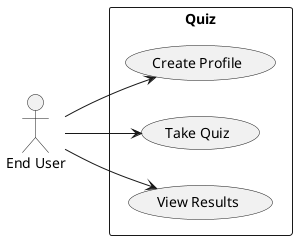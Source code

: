 Quiz Use Case 'QuizU'

@startuml 
left to right direction
actor "End User" as user
rectangle Quiz {
	usecase "Create Profile" as UC1
	usecase "Take Quiz" as UC2
	usecase "View Results" as UC3
}

user--> UC1
user--> UC2
user--> UC3
@enduml